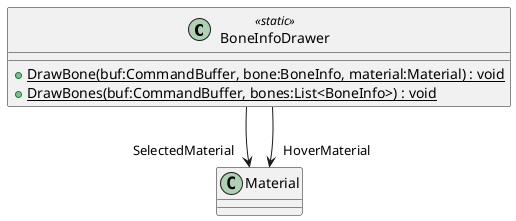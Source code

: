 @startuml
class BoneInfoDrawer <<static>> {
    + {static} DrawBone(buf:CommandBuffer, bone:BoneInfo, material:Material) : void
    + {static} DrawBones(buf:CommandBuffer, bones:List<BoneInfo>) : void
}
BoneInfoDrawer --> "SelectedMaterial" Material
BoneInfoDrawer --> "HoverMaterial" Material
@enduml
